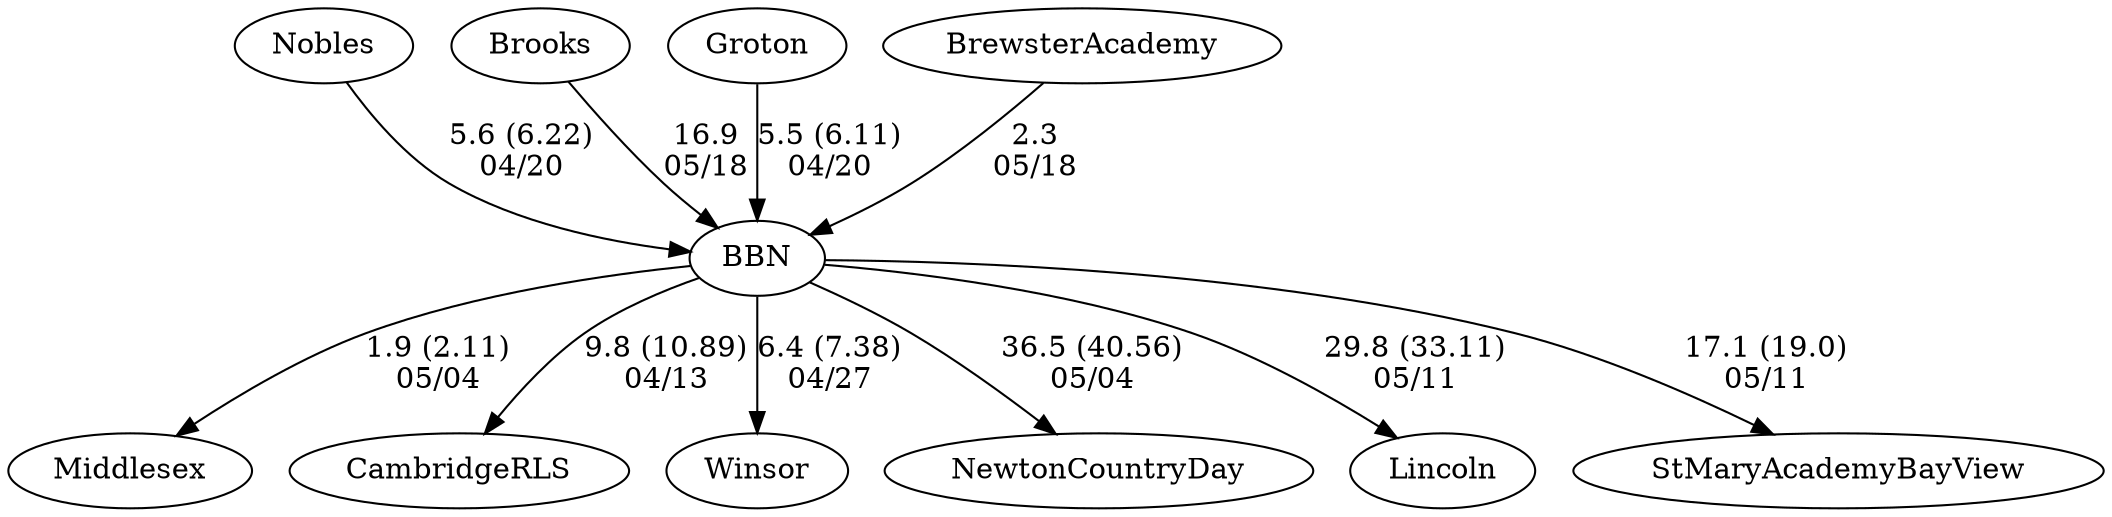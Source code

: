 digraph girls1foursBBN {Middlesex [URL="girls1foursBBNMiddlesex.html"];Nobles [URL="girls1foursBBNNobles.html"];BBN [URL="girls1foursBBNBBN.html"];Brooks [URL="girls1foursBBNBrooks.html"];CambridgeRLS [URL="girls1foursBBNCambridgeRLS.html"];Groton [URL="girls1foursBBNGroton.html"];Winsor [URL="girls1foursBBNWinsor.html"];NewtonCountryDay [URL="girls1foursBBNNewtonCountryDay.html"];BrewsterAcademy [URL="girls1foursBBNBrewsterAcademy.html"];Lincoln [URL="girls1foursBBNLincoln.html"];StMaryAcademyBayView [URL="girls1foursBBNStMaryAcademyBayView.html"];BBN -> Middlesex[label="1.9 (2.11)
05/04", weight="99", tooltip="NEIRA, NCDS, Middlesex, BB&N (hosted)			
Distance: 1350 M Conditions: Conditions stayed consistent for the races, A slight crossing head wind from Cambridge to Boston. Comments: A good day of racing, well done by all boats. Thanks to MDX and NCDS for making it easy.
None", URL="https://www.row2k.com/results/resultspage.cfm?UID=8FA4B72699D2163ED86519848FFC5337&cat=1", random="random"]; 
BBN -> NewtonCountryDay[label="36.5 (40.56)
05/04", weight="64", tooltip="NEIRA, NCDS, Middlesex, BB&N (hosted)			
Distance: 1350 M Conditions: Conditions stayed consistent for the races, A slight crossing head wind from Cambridge to Boston. Comments: A good day of racing, well done by all boats. Thanks to MDX and NCDS for making it easy.
None", URL="https://www.row2k.com/results/resultspage.cfm?UID=8FA4B72699D2163ED86519848FFC5337&cat=1", random="random"]; 
BBN -> StMaryAcademyBayView[label="17.1 (19.0)
05/11", weight="83", tooltip="NEIRA, BB&N, Bay View, Lincoln			
Distance: 1350 M Conditions: 2V race slight crossing head wind
Pretty neutral for the 1V Comments: A bit chilly but good conditions, well done by all boats. Thanks to Lincoln and Bay View for making the trip.
None", URL="https://www.row2k.com/results/resultspage.cfm?UID=BA150C07F46A8CF05BDF8F6CF54794E7&cat=1", random="random"]; 
BBN -> Lincoln[label="29.8 (33.11)
05/11", weight="71", tooltip="NEIRA, BB&N, Bay View, Lincoln			
Distance: 1350 M Conditions: 2V race slight crossing head wind
Pretty neutral for the 1V Comments: A bit chilly but good conditions, well done by all boats. Thanks to Lincoln and Bay View for making the trip.
None", URL="https://www.row2k.com/results/resultspage.cfm?UID=BA150C07F46A8CF05BDF8F6CF54794E7&cat=1", random="random"]; 
BBN -> CambridgeRLS[label="9.8 (10.89)
04/13", weight="91", tooltip="NEIRA Boys & Girls Fours,BB&N CRLS			
Distance: 1350 M Conditions: Crossing tail wind at the start, to crossing head wind in last 1/3. Conmditions varoed durig the day Comments: A good day for all racers lining up in a crossing tail wind at the start.
None", URL="https://www.row2k.com/results/resultspage.cfm?UID=F2BDD2379584CF678DC6C30959529211&cat=5", random="random"]; 
Nobles -> BBN[label="5.6 (6.22)
04/20", weight="95", tooltip="NEIRA Girls Fours, Nobles, Groton, BB&N (hosted)			
Distance: 1350 M Conditions: Good conditions all day, even across lanes Comments: Good racing by all, in the 1V Nobles drifted in to the BB&N lane in the last 100 meters, then cut back out, finish order was not impacted but margin was.
Girls 7th, 8th and 9th for BB&N and Nobles raced in the JV course, Great to see everyone out there.
None", URL="https://www.row2k.com/results/resultspage.cfm?UID=61611297C2B5882317693DAB1794C8C4&cat=1", random="random"]; 
Groton -> BBN[label="5.5 (6.11)
04/20", weight="95", tooltip="NEIRA Girls Fours, Nobles, Groton, BB&N (hosted)			
Distance: 1350 M Conditions: Good conditions all day, even across lanes Comments: Good racing by all, in the 1V Nobles drifted in to the BB&N lane in the last 100 meters, then cut back out, finish order was not impacted but margin was.
Girls 7th, 8th and 9th for BB&N and Nobles raced in the JV course, Great to see everyone out there.
None", URL="https://www.row2k.com/results/resultspage.cfm?UID=61611297C2B5882317693DAB1794C8C4&cat=1", random="random"]; 
Brooks -> BBN[label="16.9
05/18", weight="84", tooltip="NEIRA Boys & Girls Fours,Brooks vs. BB&N, Brewster, Pingree and Thayer			
Distance: 1500m Conditions: Moderate (6-8 mph) crosswind/ cross headwind. Generally consistent throughout. B5 started 1-2 lengths over the line. Comments: Thanks everyone for a good afternoon of racing.
None", URL="https://www.row2k.com/results/resultspage.cfm?UID=58DEA62073910A6FCE2EB675464E90EB&cat=5", random="random"]; 
BrewsterAcademy -> BBN[label="2.3
05/18", weight="98", tooltip="NEIRA Boys & Girls Fours,Brooks vs. BB&N, Brewster, Pingree and Thayer			
Distance: 1500m Conditions: Moderate (6-8 mph) crosswind/ cross headwind. Generally consistent throughout. B5 started 1-2 lengths over the line. Comments: Thanks everyone for a good afternoon of racing.
None", URL="https://www.row2k.com/results/resultspage.cfm?UID=58DEA62073910A6FCE2EB675464E90EB&cat=5", random="random"]; 
BBN -> Winsor[label="6.4 (7.38)
04/27", weight="94", tooltip="NEIRA,The Winsor School vs. BB&N			
Distance: 1300 Conditions: Flat and equal conditions across all races. Steering in 3V race resulted in both crews finishing off the course with an indistinguishable margin (deemed a tie). 4V crews reversed lanes mid-race, potentially impacting margin but not finish order. 5th and 6th boats were composite to provide a race for all athletes. Thank you to BB&N for a fun race!
None", URL="https://www.row2k.com/results/resultspage.cfm?UID=0A06BB5337D4EBAFB4A716F6CCD660BF&cat=1", random="random"]}